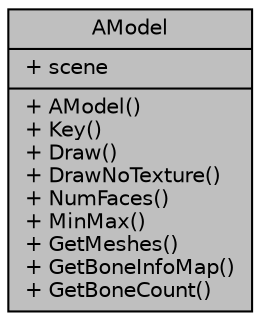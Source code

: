 digraph "AModel"
{
 // LATEX_PDF_SIZE
  edge [fontname="Helvetica",fontsize="10",labelfontname="Helvetica",labelfontsize="10"];
  node [fontname="Helvetica",fontsize="10",shape=record];
  Node1 [label="{AModel\n|+ scene\l|+ AModel()\l+ Key()\l+ Draw()\l+ DrawNoTexture()\l+ NumFaces()\l+ MinMax()\l+ GetMeshes()\l+ GetBoneInfoMap()\l+ GetBoneCount()\l}",height=0.2,width=0.4,color="black", fillcolor="grey75", style="filled", fontcolor="black",tooltip=" "];
}
